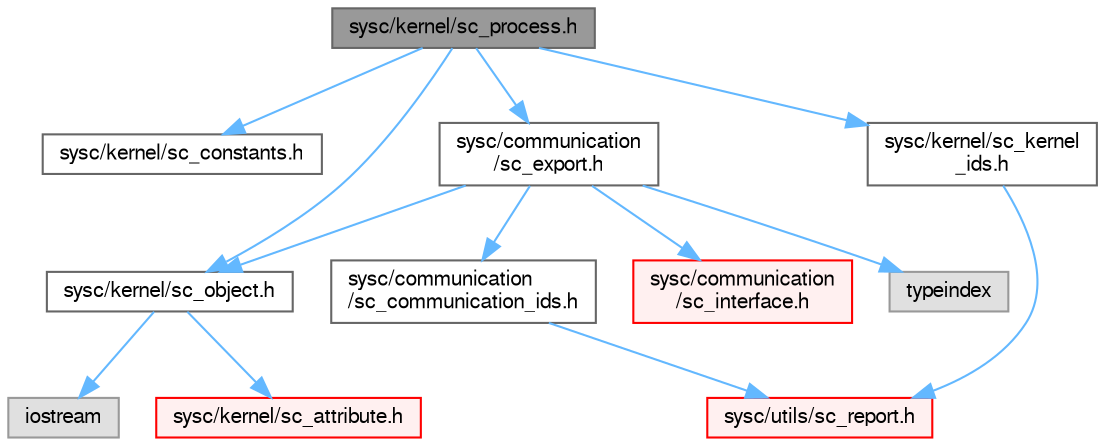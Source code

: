 digraph "sysc/kernel/sc_process.h"
{
 // LATEX_PDF_SIZE
  bgcolor="transparent";
  edge [fontname=FreeSans,fontsize=10,labelfontname=FreeSans,labelfontsize=10];
  node [fontname=FreeSans,fontsize=10,shape=box,height=0.2,width=0.4];
  Node1 [id="Node000001",label="sysc/kernel/sc_process.h",height=0.2,width=0.4,color="gray40", fillcolor="grey60", style="filled", fontcolor="black",tooltip=" "];
  Node1 -> Node2 [id="edge1_Node000001_Node000002",color="steelblue1",style="solid",tooltip=" "];
  Node2 [id="Node000002",label="sysc/kernel/sc_constants.h",height=0.2,width=0.4,color="grey40", fillcolor="white", style="filled",URL="$a00401.html",tooltip=" "];
  Node1 -> Node3 [id="edge2_Node000001_Node000003",color="steelblue1",style="solid",tooltip=" "];
  Node3 [id="Node000003",label="sysc/kernel/sc_object.h",height=0.2,width=0.4,color="grey40", fillcolor="white", style="filled",URL="$a00380.html",tooltip=" "];
  Node3 -> Node4 [id="edge3_Node000003_Node000004",color="steelblue1",style="solid",tooltip=" "];
  Node4 [id="Node000004",label="sysc/kernel/sc_attribute.h",height=0.2,width=0.4,color="red", fillcolor="#FFF0F0", style="filled",URL="$a00449.html",tooltip=" "];
  Node3 -> Node11 [id="edge4_Node000003_Node000011",color="steelblue1",style="solid",tooltip=" "];
  Node11 [id="Node000011",label="iostream",height=0.2,width=0.4,color="grey60", fillcolor="#E0E0E0", style="filled",tooltip=" "];
  Node1 -> Node12 [id="edge5_Node000001_Node000012",color="steelblue1",style="solid",tooltip=" "];
  Node12 [id="Node000012",label="sysc/kernel/sc_kernel\l_ids.h",height=0.2,width=0.4,color="grey40", fillcolor="white", style="filled",URL="$a00386.html",tooltip=" "];
  Node12 -> Node13 [id="edge6_Node000012_Node000013",color="steelblue1",style="solid",tooltip=" "];
  Node13 [id="Node000013",label="sysc/utils/sc_report.h",height=0.2,width=0.4,color="red", fillcolor="#FFF0F0", style="filled",URL="$a00212.html",tooltip=" "];
  Node1 -> Node16 [id="edge7_Node000001_Node000016",color="steelblue1",style="solid",tooltip=" "];
  Node16 [id="Node000016",label="sysc/communication\l/sc_export.h",height=0.2,width=0.4,color="grey40", fillcolor="white", style="filled",URL="$a00317.html",tooltip=" "];
  Node16 -> Node17 [id="edge8_Node000016_Node000017",color="steelblue1",style="solid",tooltip=" "];
  Node17 [id="Node000017",label="typeindex",height=0.2,width=0.4,color="grey60", fillcolor="#E0E0E0", style="filled",tooltip=" "];
  Node16 -> Node18 [id="edge9_Node000016_Node000018",color="steelblue1",style="solid",tooltip=" "];
  Node18 [id="Node000018",label="sysc/communication\l/sc_communication_ids.h",height=0.2,width=0.4,color="grey40", fillcolor="white", style="filled",URL="$a00323.html",tooltip=" "];
  Node18 -> Node13 [id="edge10_Node000018_Node000013",color="steelblue1",style="solid",tooltip=" "];
  Node16 -> Node19 [id="edge11_Node000016_Node000019",color="steelblue1",style="solid",tooltip=" "];
  Node19 [id="Node000019",label="sysc/communication\l/sc_interface.h",height=0.2,width=0.4,color="red", fillcolor="#FFF0F0", style="filled",URL="$a00302.html",tooltip=" "];
  Node16 -> Node3 [id="edge12_Node000016_Node000003",color="steelblue1",style="solid",tooltip=" "];
}
